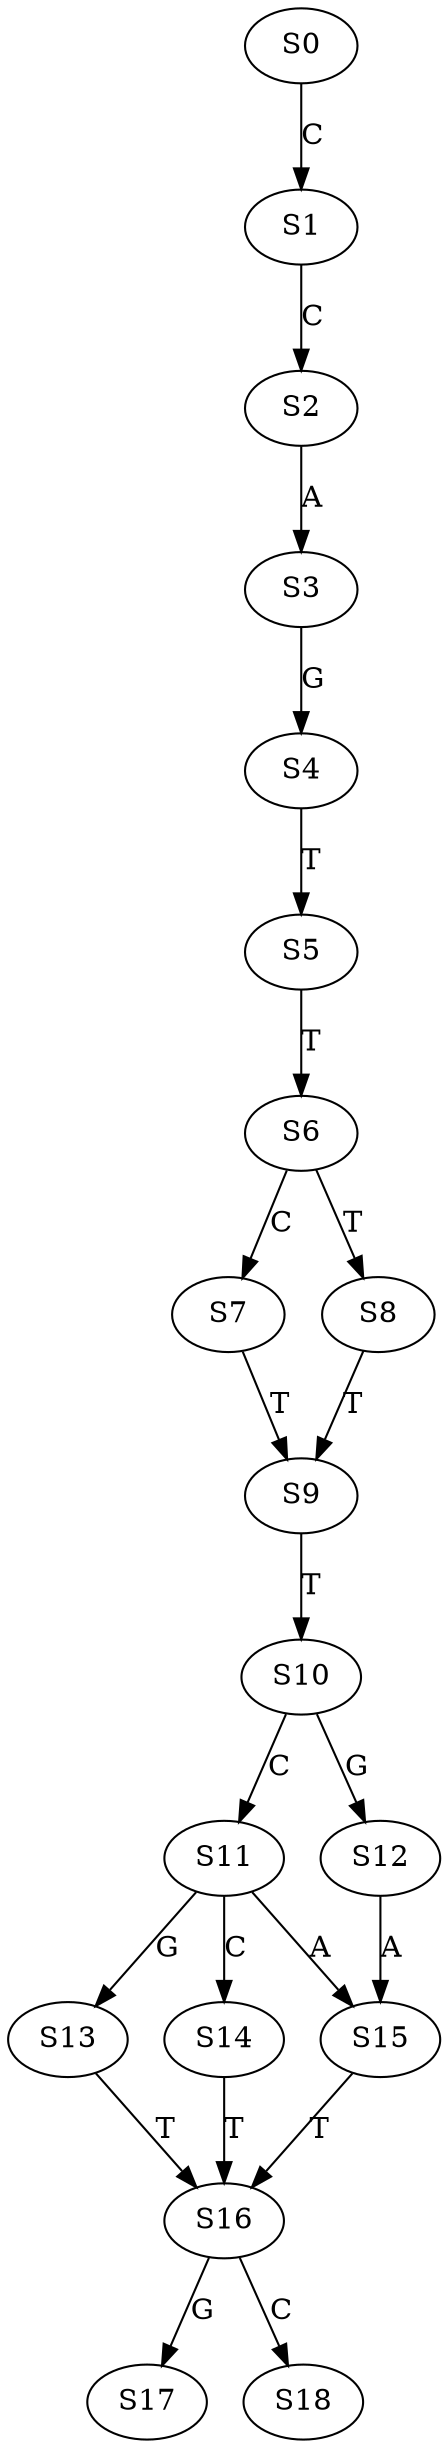 strict digraph  {
	S0 -> S1 [ label = C ];
	S1 -> S2 [ label = C ];
	S2 -> S3 [ label = A ];
	S3 -> S4 [ label = G ];
	S4 -> S5 [ label = T ];
	S5 -> S6 [ label = T ];
	S6 -> S7 [ label = C ];
	S6 -> S8 [ label = T ];
	S7 -> S9 [ label = T ];
	S8 -> S9 [ label = T ];
	S9 -> S10 [ label = T ];
	S10 -> S11 [ label = C ];
	S10 -> S12 [ label = G ];
	S11 -> S13 [ label = G ];
	S11 -> S14 [ label = C ];
	S11 -> S15 [ label = A ];
	S12 -> S15 [ label = A ];
	S13 -> S16 [ label = T ];
	S14 -> S16 [ label = T ];
	S15 -> S16 [ label = T ];
	S16 -> S17 [ label = G ];
	S16 -> S18 [ label = C ];
}
